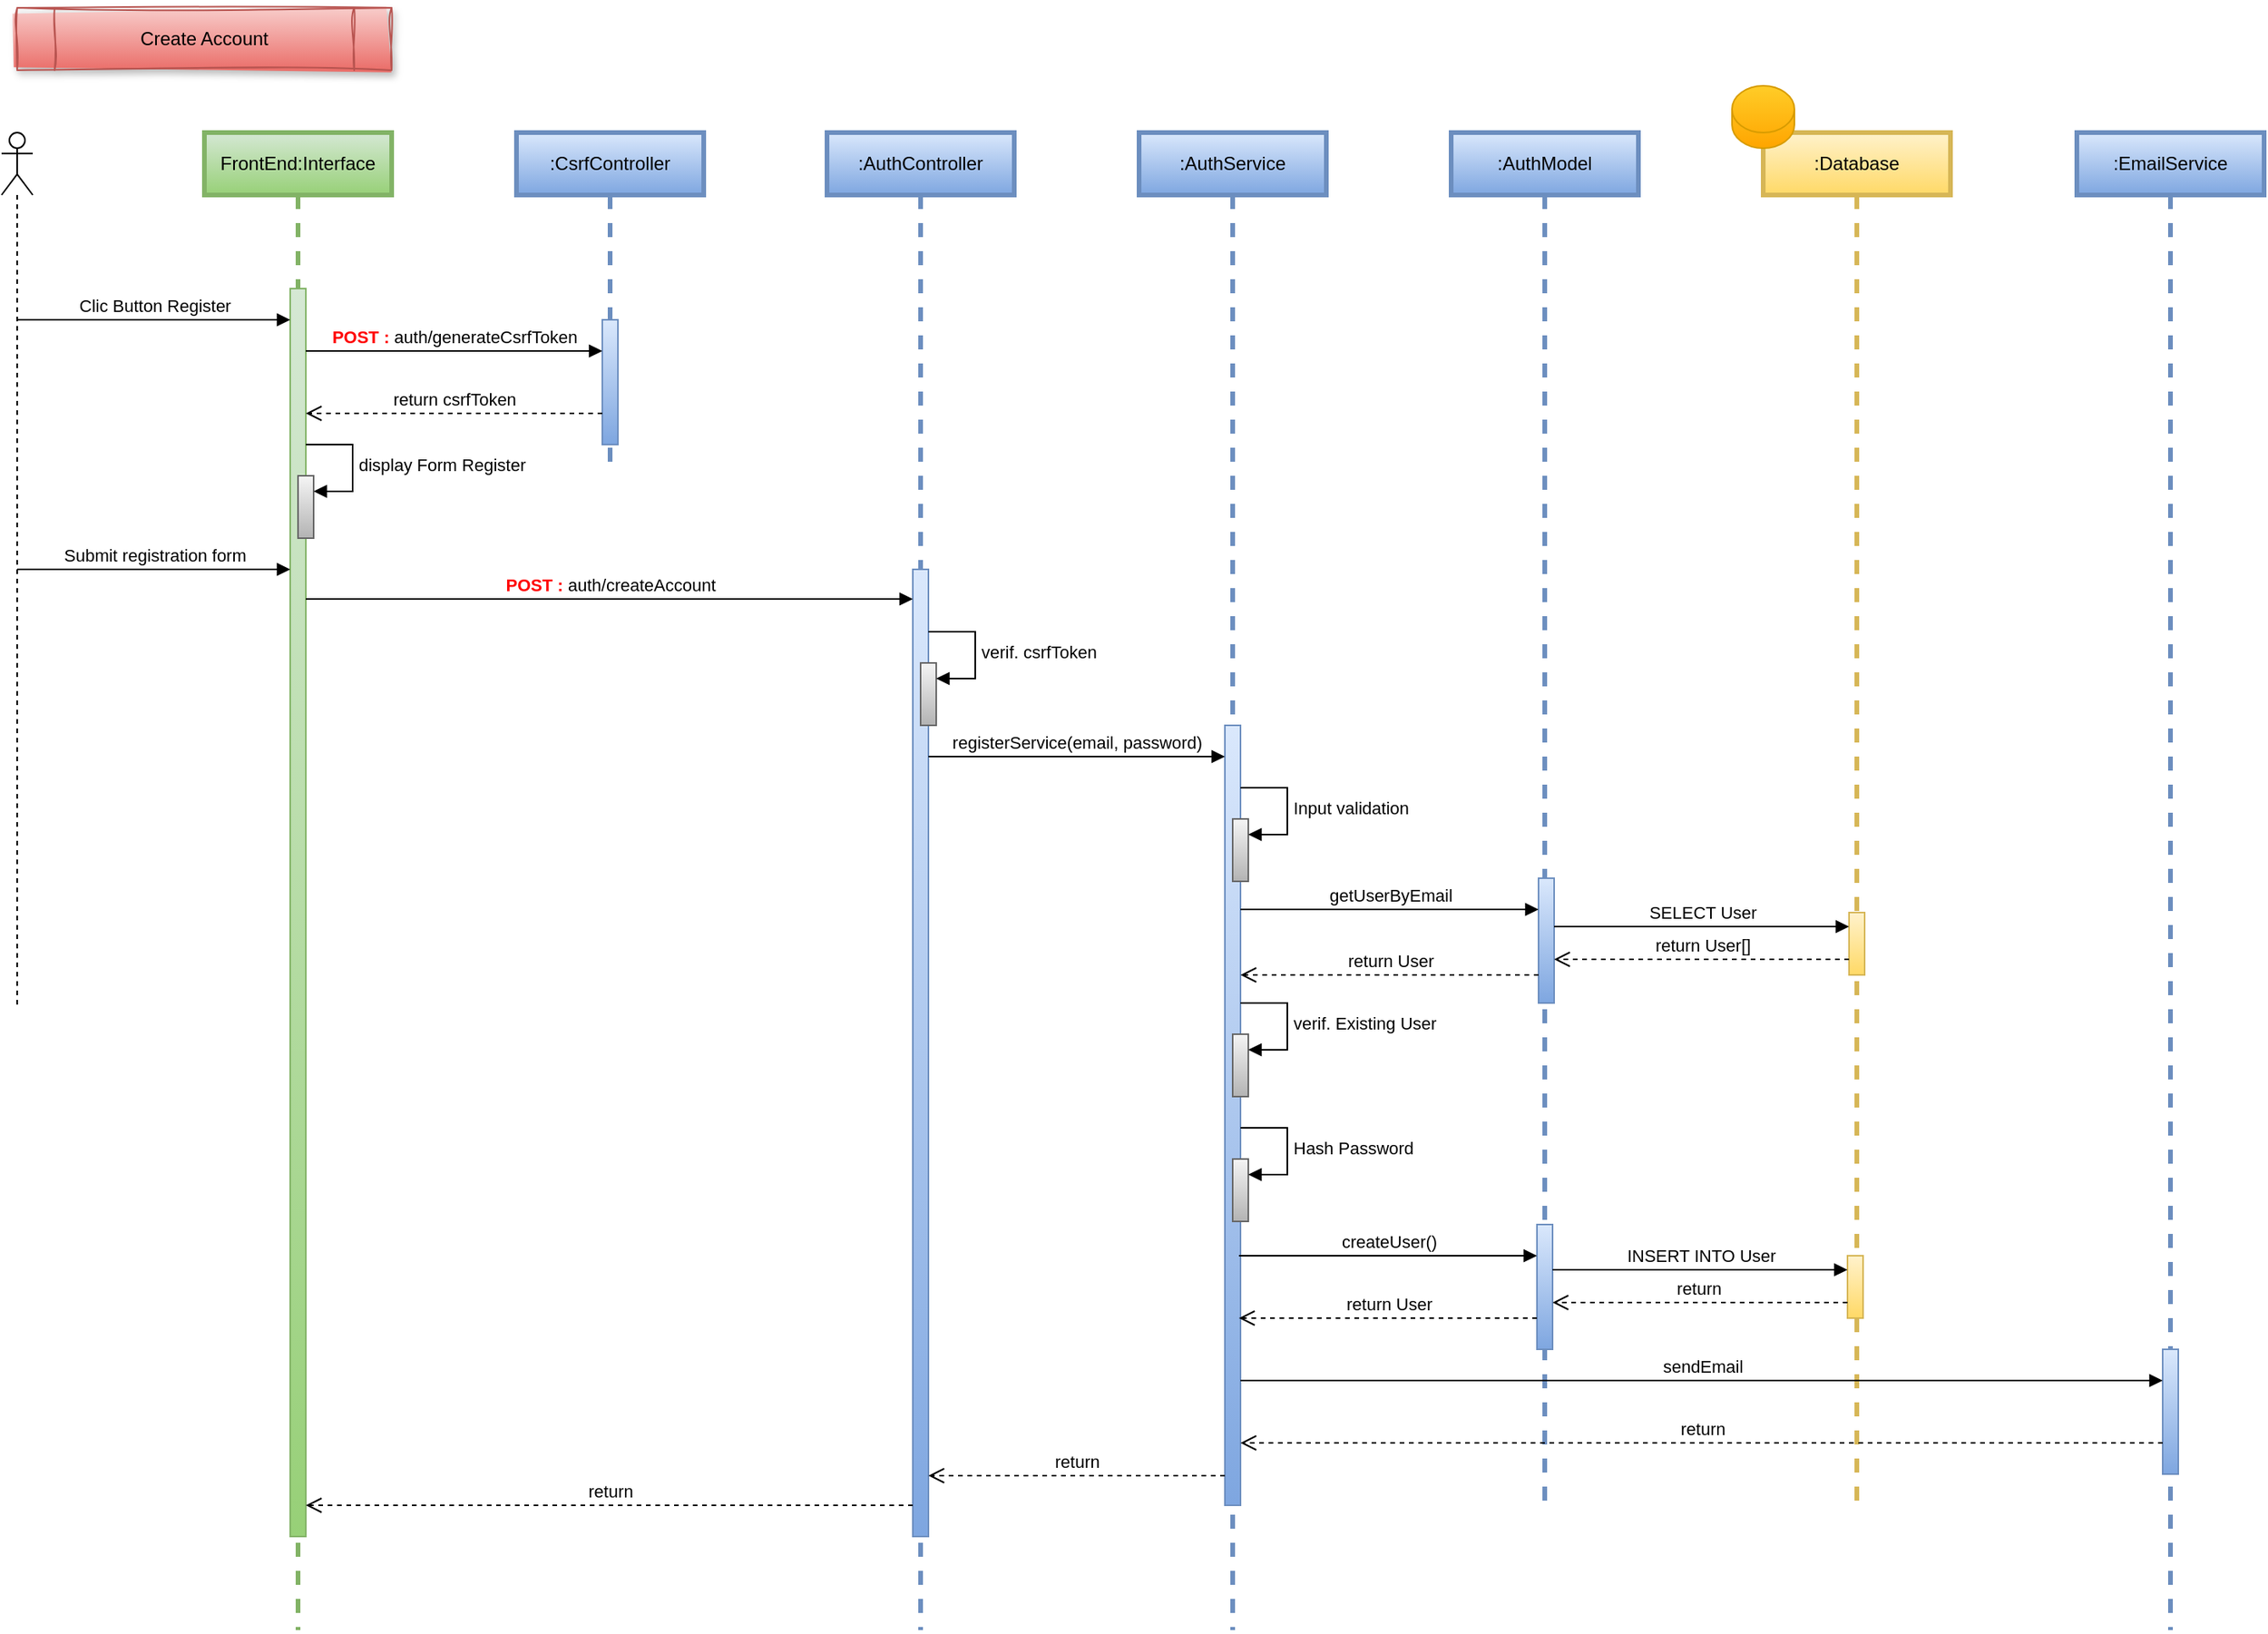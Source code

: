 <mxfile version="28.2.5">
  <diagram name="Page-1" id="9EMSqDa24869HwMEbP3A">
    <mxGraphModel dx="2037" dy="1073" grid="1" gridSize="10" guides="1" tooltips="1" connect="1" arrows="1" fold="1" page="1" pageScale="1" pageWidth="827" pageHeight="1169" math="0" shadow="0">
      <root>
        <mxCell id="0" />
        <mxCell id="1" parent="0" />
        <mxCell id="-erMYesji34OctEqvvJe-1" value="" style="shape=umlLifeline;perimeter=lifelinePerimeter;whiteSpace=wrap;html=1;container=1;dropTarget=0;collapsible=0;recursiveResize=0;outlineConnect=0;portConstraint=eastwest;newEdgeStyle={&quot;curved&quot;:0,&quot;rounded&quot;:0};participant=umlActor;" parent="1" vertex="1">
          <mxGeometry x="70" y="120" width="20" height="560" as="geometry" />
        </mxCell>
        <mxCell id="-erMYesji34OctEqvvJe-2" value="Create Account" style="shape=process;whiteSpace=wrap;html=1;backgroundOutline=1;fillColor=#f8cecc;strokeColor=#b85450;gradientColor=#ea6b66;shadow=1;sketch=1;curveFitting=1;jiggle=2;glass=0;rounded=0;" parent="1" vertex="1">
          <mxGeometry x="80" y="40" width="240" height="40" as="geometry" />
        </mxCell>
        <mxCell id="-erMYesji34OctEqvvJe-3" value="FrontEnd:Interface" style="shape=umlLifeline;perimeter=lifelinePerimeter;whiteSpace=wrap;html=1;container=1;dropTarget=0;collapsible=0;recursiveResize=0;outlineConnect=0;portConstraint=eastwest;newEdgeStyle={&quot;curved&quot;:0,&quot;rounded&quot;:0};fillColor=#d5e8d4;gradientColor=#97d077;strokeColor=#82b366;strokeWidth=3;" parent="1" vertex="1">
          <mxGeometry x="200" y="120" width="120" height="960" as="geometry" />
        </mxCell>
        <mxCell id="-erMYesji34OctEqvvJe-14" value="" style="html=1;points=[[0,0,0,0,5],[0,1,0,0,-5],[1,0,0,0,5],[1,1,0,0,-5]];perimeter=orthogonalPerimeter;outlineConnect=0;targetShapes=umlLifeline;portConstraint=eastwest;newEdgeStyle={&quot;curved&quot;:0,&quot;rounded&quot;:0};fillColor=#d5e8d4;gradientColor=#97d077;strokeColor=#82b366;" parent="-erMYesji34OctEqvvJe-3" vertex="1">
          <mxGeometry x="55" y="100" width="10" height="800" as="geometry" />
        </mxCell>
        <mxCell id="-erMYesji34OctEqvvJe-20" value="" style="html=1;points=[[0,0,0,0,5],[0,1,0,0,-5],[1,0,0,0,5],[1,1,0,0,-5]];perimeter=orthogonalPerimeter;outlineConnect=0;targetShapes=umlLifeline;portConstraint=eastwest;newEdgeStyle={&quot;curved&quot;:0,&quot;rounded&quot;:0};fillColor=#f5f5f5;gradientColor=#b3b3b3;strokeColor=#666666;" parent="-erMYesji34OctEqvvJe-3" vertex="1">
          <mxGeometry x="60" y="220" width="10" height="40" as="geometry" />
        </mxCell>
        <mxCell id="-erMYesji34OctEqvvJe-21" value="display Form Register" style="html=1;align=left;spacingLeft=2;endArrow=block;rounded=0;edgeStyle=orthogonalEdgeStyle;curved=0;rounded=0;" parent="-erMYesji34OctEqvvJe-3" target="-erMYesji34OctEqvvJe-20" edge="1">
          <mxGeometry relative="1" as="geometry">
            <mxPoint x="65" y="200" as="sourcePoint" />
            <Array as="points">
              <mxPoint x="95" y="230" />
            </Array>
          </mxGeometry>
        </mxCell>
        <mxCell id="-erMYesji34OctEqvvJe-4" value=":AuthController" style="shape=umlLifeline;perimeter=lifelinePerimeter;whiteSpace=wrap;html=1;container=1;dropTarget=0;collapsible=0;recursiveResize=0;outlineConnect=0;portConstraint=eastwest;newEdgeStyle={&quot;curved&quot;:0,&quot;rounded&quot;:0};strokeWidth=3;fillColor=#dae8fc;gradientColor=#7ea6e0;strokeColor=#6c8ebf;" parent="1" vertex="1">
          <mxGeometry x="599" y="120" width="120" height="960" as="geometry" />
        </mxCell>
        <mxCell id="-erMYesji34OctEqvvJe-23" value="" style="html=1;points=[[0,0,0,0,5],[0,1,0,0,-5],[1,0,0,0,5],[1,1,0,0,-5]];perimeter=orthogonalPerimeter;outlineConnect=0;targetShapes=umlLifeline;portConstraint=eastwest;newEdgeStyle={&quot;curved&quot;:0,&quot;rounded&quot;:0};fillColor=#dae8fc;gradientColor=#7ea6e0;strokeColor=#6c8ebf;" parent="-erMYesji34OctEqvvJe-4" vertex="1">
          <mxGeometry x="55" y="280" width="10" height="620" as="geometry" />
        </mxCell>
        <mxCell id="-erMYesji34OctEqvvJe-28" value="" style="html=1;points=[[0,0,0,0,5],[0,1,0,0,-5],[1,0,0,0,5],[1,1,0,0,-5]];perimeter=orthogonalPerimeter;outlineConnect=0;targetShapes=umlLifeline;portConstraint=eastwest;newEdgeStyle={&quot;curved&quot;:0,&quot;rounded&quot;:0};fillColor=#f5f5f5;gradientColor=#b3b3b3;strokeColor=#666666;" parent="-erMYesji34OctEqvvJe-4" vertex="1">
          <mxGeometry x="60" y="340" width="10" height="40" as="geometry" />
        </mxCell>
        <mxCell id="-erMYesji34OctEqvvJe-29" value="verif. csrfToken" style="html=1;align=left;spacingLeft=2;endArrow=block;rounded=0;edgeStyle=orthogonalEdgeStyle;curved=0;rounded=0;" parent="-erMYesji34OctEqvvJe-4" target="-erMYesji34OctEqvvJe-28" edge="1">
          <mxGeometry relative="1" as="geometry">
            <mxPoint x="65" y="320" as="sourcePoint" />
            <Array as="points">
              <mxPoint x="95" y="350" />
            </Array>
          </mxGeometry>
        </mxCell>
        <mxCell id="-erMYesji34OctEqvvJe-5" value=":AuthService" style="shape=umlLifeline;perimeter=lifelinePerimeter;whiteSpace=wrap;html=1;container=1;dropTarget=0;collapsible=0;recursiveResize=0;outlineConnect=0;portConstraint=eastwest;newEdgeStyle={&quot;curved&quot;:0,&quot;rounded&quot;:0};strokeWidth=3;fillColor=#dae8fc;gradientColor=#7ea6e0;strokeColor=#6c8ebf;" parent="1" vertex="1">
          <mxGeometry x="799" y="120" width="120" height="960" as="geometry" />
        </mxCell>
        <mxCell id="-erMYesji34OctEqvvJe-30" value="" style="html=1;points=[[0,0,0,0,5],[0,1,0,0,-5],[1,0,0,0,5],[1,1,0,0,-5]];perimeter=orthogonalPerimeter;outlineConnect=0;targetShapes=umlLifeline;portConstraint=eastwest;newEdgeStyle={&quot;curved&quot;:0,&quot;rounded&quot;:0};fillColor=#dae8fc;gradientColor=#7ea6e0;strokeColor=#6c8ebf;" parent="-erMYesji34OctEqvvJe-5" vertex="1">
          <mxGeometry x="55" y="380" width="10" height="500" as="geometry" />
        </mxCell>
        <mxCell id="-erMYesji34OctEqvvJe-36" value="" style="html=1;points=[[0,0,0,0,5],[0,1,0,0,-5],[1,0,0,0,5],[1,1,0,0,-5]];perimeter=orthogonalPerimeter;outlineConnect=0;targetShapes=umlLifeline;portConstraint=eastwest;newEdgeStyle={&quot;curved&quot;:0,&quot;rounded&quot;:0};fillColor=#f5f5f5;gradientColor=#b3b3b3;strokeColor=#666666;" parent="-erMYesji34OctEqvvJe-5" vertex="1">
          <mxGeometry x="60" y="578" width="10" height="40" as="geometry" />
        </mxCell>
        <mxCell id="-erMYesji34OctEqvvJe-37" value="verif. Existing User" style="html=1;align=left;spacingLeft=2;endArrow=block;rounded=0;edgeStyle=orthogonalEdgeStyle;curved=0;rounded=0;" parent="-erMYesji34OctEqvvJe-5" target="-erMYesji34OctEqvvJe-36" edge="1">
          <mxGeometry relative="1" as="geometry">
            <mxPoint x="65" y="558" as="sourcePoint" />
            <Array as="points">
              <mxPoint x="95" y="588" />
            </Array>
          </mxGeometry>
        </mxCell>
        <mxCell id="-erMYesji34OctEqvvJe-38" value="" style="html=1;points=[[0,0,0,0,5],[0,1,0,0,-5],[1,0,0,0,5],[1,1,0,0,-5]];perimeter=orthogonalPerimeter;outlineConnect=0;targetShapes=umlLifeline;portConstraint=eastwest;newEdgeStyle={&quot;curved&quot;:0,&quot;rounded&quot;:0};fillColor=#f5f5f5;gradientColor=#b3b3b3;strokeColor=#666666;" parent="-erMYesji34OctEqvvJe-5" vertex="1">
          <mxGeometry x="60" y="658" width="10" height="40" as="geometry" />
        </mxCell>
        <mxCell id="-erMYesji34OctEqvvJe-39" value="Hash Password" style="html=1;align=left;spacingLeft=2;endArrow=block;rounded=0;edgeStyle=orthogonalEdgeStyle;curved=0;rounded=0;" parent="-erMYesji34OctEqvvJe-5" target="-erMYesji34OctEqvvJe-38" edge="1">
          <mxGeometry relative="1" as="geometry">
            <mxPoint x="65" y="638" as="sourcePoint" />
            <Array as="points">
              <mxPoint x="95" y="668" />
            </Array>
          </mxGeometry>
        </mxCell>
        <mxCell id="-erMYesji34OctEqvvJe-42" value="" style="html=1;points=[[0,0,0,0,5],[0,1,0,0,-5],[1,0,0,0,5],[1,1,0,0,-5]];perimeter=orthogonalPerimeter;outlineConnect=0;targetShapes=umlLifeline;portConstraint=eastwest;newEdgeStyle={&quot;curved&quot;:0,&quot;rounded&quot;:0};fillColor=#f5f5f5;gradientColor=#b3b3b3;strokeColor=#666666;" parent="-erMYesji34OctEqvvJe-5" vertex="1">
          <mxGeometry x="60" y="440" width="10" height="40" as="geometry" />
        </mxCell>
        <mxCell id="-erMYesji34OctEqvvJe-43" value="Input validation" style="html=1;align=left;spacingLeft=2;endArrow=block;rounded=0;edgeStyle=orthogonalEdgeStyle;curved=0;rounded=0;" parent="-erMYesji34OctEqvvJe-5" target="-erMYesji34OctEqvvJe-42" edge="1">
          <mxGeometry relative="1" as="geometry">
            <mxPoint x="65" y="420" as="sourcePoint" />
            <Array as="points">
              <mxPoint x="95" y="450" />
            </Array>
          </mxGeometry>
        </mxCell>
        <mxCell id="-erMYesji34OctEqvvJe-6" value=":AuthModel" style="shape=umlLifeline;perimeter=lifelinePerimeter;whiteSpace=wrap;html=1;container=1;dropTarget=0;collapsible=0;recursiveResize=0;outlineConnect=0;portConstraint=eastwest;newEdgeStyle={&quot;curved&quot;:0,&quot;rounded&quot;:0};strokeWidth=3;fillColor=#dae8fc;gradientColor=#7ea6e0;strokeColor=#6c8ebf;" parent="1" vertex="1">
          <mxGeometry x="999" y="120" width="120" height="880" as="geometry" />
        </mxCell>
        <mxCell id="-erMYesji34OctEqvvJe-33" value="" style="html=1;points=[[0,0,0,0,5],[0,1,0,0,-5],[1,0,0,0,5],[1,1,0,0,-5]];perimeter=orthogonalPerimeter;outlineConnect=0;targetShapes=umlLifeline;portConstraint=eastwest;newEdgeStyle={&quot;curved&quot;:0,&quot;rounded&quot;:0};fillColor=#dae8fc;gradientColor=#7ea6e0;strokeColor=#6c8ebf;" parent="-erMYesji34OctEqvvJe-6" vertex="1">
          <mxGeometry x="56" y="478" width="10" height="80" as="geometry" />
        </mxCell>
        <mxCell id="-erMYesji34OctEqvvJe-44" value="" style="html=1;points=[[0,0,0,0,5],[0,1,0,0,-5],[1,0,0,0,5],[1,1,0,0,-5]];perimeter=orthogonalPerimeter;outlineConnect=0;targetShapes=umlLifeline;portConstraint=eastwest;newEdgeStyle={&quot;curved&quot;:0,&quot;rounded&quot;:0};fillColor=#dae8fc;gradientColor=#7ea6e0;strokeColor=#6c8ebf;" parent="-erMYesji34OctEqvvJe-6" vertex="1">
          <mxGeometry x="55" y="700" width="10" height="80" as="geometry" />
        </mxCell>
        <mxCell id="-erMYesji34OctEqvvJe-45" value="createUser()" style="html=1;verticalAlign=bottom;endArrow=block;curved=0;rounded=0;entryX=0;entryY=0;entryDx=0;entryDy=5;" parent="-erMYesji34OctEqvvJe-6" edge="1">
          <mxGeometry relative="1" as="geometry">
            <mxPoint x="-136.0" y="720" as="sourcePoint" />
            <mxPoint x="55" y="720" as="targetPoint" />
          </mxGeometry>
        </mxCell>
        <mxCell id="-erMYesji34OctEqvvJe-46" value="return User" style="html=1;verticalAlign=bottom;endArrow=open;dashed=1;endSize=8;curved=0;rounded=0;exitX=0;exitY=1;exitDx=0;exitDy=-5;" parent="-erMYesji34OctEqvvJe-6" edge="1">
          <mxGeometry relative="1" as="geometry">
            <mxPoint x="-136" y="760" as="targetPoint" />
            <mxPoint x="55" y="760" as="sourcePoint" />
          </mxGeometry>
        </mxCell>
        <mxCell id="-erMYesji34OctEqvvJe-7" value=":Database" style="shape=umlLifeline;perimeter=lifelinePerimeter;whiteSpace=wrap;html=1;container=1;dropTarget=0;collapsible=0;recursiveResize=0;outlineConnect=0;portConstraint=eastwest;newEdgeStyle={&quot;curved&quot;:0,&quot;rounded&quot;:0};strokeWidth=3;fillColor=#fff2cc;gradientColor=#ffd966;strokeColor=#d6b656;" parent="1" vertex="1">
          <mxGeometry x="1199" y="120" width="120" height="880" as="geometry" />
        </mxCell>
        <mxCell id="fQuVUcjvtSsfq1Hmc-oK-1" value="" style="html=1;points=[[0,0,0,0,5],[0,1,0,0,-5],[1,0,0,0,5],[1,1,0,0,-5]];perimeter=orthogonalPerimeter;outlineConnect=0;targetShapes=umlLifeline;portConstraint=eastwest;newEdgeStyle={&quot;curved&quot;:0,&quot;rounded&quot;:0};fillColor=#fff2cc;gradientColor=#ffd966;strokeColor=#d6b656;" vertex="1" parent="-erMYesji34OctEqvvJe-7">
          <mxGeometry x="55" y="500" width="10" height="40" as="geometry" />
        </mxCell>
        <mxCell id="fQuVUcjvtSsfq1Hmc-oK-4" value="" style="html=1;points=[[0,0,0,0,5],[0,1,0,0,-5],[1,0,0,0,5],[1,1,0,0,-5]];perimeter=orthogonalPerimeter;outlineConnect=0;targetShapes=umlLifeline;portConstraint=eastwest;newEdgeStyle={&quot;curved&quot;:0,&quot;rounded&quot;:0};fillColor=#fff2cc;gradientColor=#ffd966;strokeColor=#d6b656;" vertex="1" parent="-erMYesji34OctEqvvJe-7">
          <mxGeometry x="54" y="720" width="10" height="40" as="geometry" />
        </mxCell>
        <mxCell id="fQuVUcjvtSsfq1Hmc-oK-5" value="INSERT INTO User" style="html=1;verticalAlign=bottom;endArrow=block;curved=0;rounded=0;entryX=0;entryY=0;entryDx=0;entryDy=5;" edge="1" parent="-erMYesji34OctEqvvJe-7">
          <mxGeometry relative="1" as="geometry">
            <mxPoint x="-135" y="729" as="sourcePoint" />
            <mxPoint x="54" y="729" as="targetPoint" />
          </mxGeometry>
        </mxCell>
        <mxCell id="fQuVUcjvtSsfq1Hmc-oK-6" value="return&amp;nbsp;" style="html=1;verticalAlign=bottom;endArrow=open;dashed=1;endSize=8;curved=0;rounded=0;exitX=0;exitY=1;exitDx=0;exitDy=-5;" edge="1" parent="-erMYesji34OctEqvvJe-7">
          <mxGeometry relative="1" as="geometry">
            <mxPoint x="-135" y="750" as="targetPoint" />
            <mxPoint x="54" y="750" as="sourcePoint" />
          </mxGeometry>
        </mxCell>
        <mxCell id="-erMYesji34OctEqvvJe-8" value="" style="shape=cylinder3;whiteSpace=wrap;html=1;boundedLbl=1;backgroundOutline=1;size=15;fillColor=#ffcd28;gradientColor=#ffa500;strokeColor=#d79b00;" parent="1" vertex="1">
          <mxGeometry x="1179" y="90" width="40" height="40" as="geometry" />
        </mxCell>
        <mxCell id="-erMYesji34OctEqvvJe-9" value=":CsrfController" style="shape=umlLifeline;perimeter=lifelinePerimeter;whiteSpace=wrap;html=1;container=1;dropTarget=0;collapsible=0;recursiveResize=0;outlineConnect=0;portConstraint=eastwest;newEdgeStyle={&quot;curved&quot;:0,&quot;rounded&quot;:0};strokeWidth=3;fillColor=#dae8fc;gradientColor=#7ea6e0;strokeColor=#6c8ebf;" parent="1" vertex="1">
          <mxGeometry x="400" y="120" width="120" height="220" as="geometry" />
        </mxCell>
        <mxCell id="-erMYesji34OctEqvvJe-15" value="" style="html=1;points=[[0,0,0,0,5],[0,1,0,0,-5],[1,0,0,0,5],[1,1,0,0,-5]];perimeter=orthogonalPerimeter;outlineConnect=0;targetShapes=umlLifeline;portConstraint=eastwest;newEdgeStyle={&quot;curved&quot;:0,&quot;rounded&quot;:0};fillColor=#dae8fc;gradientColor=#7ea6e0;strokeColor=#6c8ebf;" parent="-erMYesji34OctEqvvJe-9" vertex="1">
          <mxGeometry x="55" y="120" width="10" height="80" as="geometry" />
        </mxCell>
        <mxCell id="-erMYesji34OctEqvvJe-11" value="Clic Button Register" style="html=1;verticalAlign=bottom;endArrow=block;curved=0;rounded=0;" parent="1" target="-erMYesji34OctEqvvJe-14" edge="1">
          <mxGeometry width="80" relative="1" as="geometry">
            <mxPoint x="79.5" y="240" as="sourcePoint" />
            <mxPoint x="258.5" y="240" as="targetPoint" />
          </mxGeometry>
        </mxCell>
        <mxCell id="-erMYesji34OctEqvvJe-16" value="&lt;b&gt;&lt;font style=&quot;color: light-dark(rgb(255, 0, 0), rgb(237, 237, 237));&quot;&gt;POST :&lt;/font&gt;&lt;/b&gt; auth/generateCsrfToken" style="html=1;verticalAlign=bottom;endArrow=block;curved=0;rounded=0;entryX=0;entryY=0;entryDx=0;entryDy=5;" parent="1" edge="1">
          <mxGeometry relative="1" as="geometry">
            <mxPoint x="265" y="260.0" as="sourcePoint" />
            <mxPoint x="455.0" y="260.0" as="targetPoint" />
          </mxGeometry>
        </mxCell>
        <mxCell id="-erMYesji34OctEqvvJe-17" value="return csrfToken" style="html=1;verticalAlign=bottom;endArrow=open;dashed=1;endSize=8;curved=0;rounded=0;exitX=0;exitY=1;exitDx=0;exitDy=-5;" parent="1" edge="1">
          <mxGeometry relative="1" as="geometry">
            <mxPoint x="265" y="300" as="targetPoint" />
            <mxPoint x="455" y="300" as="sourcePoint" />
          </mxGeometry>
        </mxCell>
        <mxCell id="-erMYesji34OctEqvvJe-22" value="Submit registration form" style="html=1;verticalAlign=bottom;endArrow=block;curved=0;rounded=0;" parent="1" source="-erMYesji34OctEqvvJe-1" target="-erMYesji34OctEqvvJe-14" edge="1">
          <mxGeometry width="80" relative="1" as="geometry">
            <mxPoint x="150" y="490" as="sourcePoint" />
            <mxPoint x="325.5" y="490" as="targetPoint" />
          </mxGeometry>
        </mxCell>
        <mxCell id="-erMYesji34OctEqvvJe-24" value="&lt;b&gt;&lt;font style=&quot;color: light-dark(rgb(255, 0, 0), rgb(237, 237, 237));&quot;&gt;POST :&lt;/font&gt;&lt;/b&gt; auth/createAccount" style="html=1;verticalAlign=bottom;endArrow=block;curved=0;rounded=0;entryX=0;entryY=0;entryDx=0;entryDy=5;" parent="1" edge="1">
          <mxGeometry relative="1" as="geometry">
            <mxPoint x="265" y="419" as="sourcePoint" />
            <mxPoint x="654.0" y="419" as="targetPoint" />
          </mxGeometry>
        </mxCell>
        <mxCell id="-erMYesji34OctEqvvJe-25" value="return" style="html=1;verticalAlign=bottom;endArrow=open;dashed=1;endSize=8;curved=0;rounded=0;exitX=0;exitY=1;exitDx=0;exitDy=-5;" parent="1" edge="1">
          <mxGeometry relative="1" as="geometry">
            <mxPoint x="265" y="1000" as="targetPoint" />
            <mxPoint x="654" y="1000" as="sourcePoint" />
          </mxGeometry>
        </mxCell>
        <mxCell id="-erMYesji34OctEqvvJe-31" value="registerService(email, password)" style="html=1;verticalAlign=bottom;endArrow=block;curved=0;rounded=0;entryX=0;entryY=0;entryDx=0;entryDy=5;" parent="1" edge="1">
          <mxGeometry relative="1" as="geometry">
            <mxPoint x="664" y="520" as="sourcePoint" />
            <mxPoint x="854" y="520" as="targetPoint" />
          </mxGeometry>
        </mxCell>
        <mxCell id="-erMYesji34OctEqvvJe-32" value="return" style="html=1;verticalAlign=bottom;endArrow=open;dashed=1;endSize=8;curved=0;rounded=0;exitX=0;exitY=1;exitDx=0;exitDy=-5;" parent="1" edge="1">
          <mxGeometry relative="1" as="geometry">
            <mxPoint x="664" y="981.0" as="targetPoint" />
            <mxPoint x="854" y="981.0" as="sourcePoint" />
          </mxGeometry>
        </mxCell>
        <mxCell id="-erMYesji34OctEqvvJe-34" value="getUserByEmail" style="html=1;verticalAlign=bottom;endArrow=block;curved=0;rounded=0;entryX=0;entryY=0;entryDx=0;entryDy=5;" parent="1" edge="1">
          <mxGeometry relative="1" as="geometry">
            <mxPoint x="864.0" y="618" as="sourcePoint" />
            <mxPoint x="1055" y="618" as="targetPoint" />
          </mxGeometry>
        </mxCell>
        <mxCell id="-erMYesji34OctEqvvJe-35" value="return User" style="html=1;verticalAlign=bottom;endArrow=open;dashed=1;endSize=8;curved=0;rounded=0;exitX=0;exitY=1;exitDx=0;exitDy=-5;" parent="1" edge="1">
          <mxGeometry relative="1" as="geometry">
            <mxPoint x="864" y="660" as="targetPoint" />
            <mxPoint x="1055" y="660" as="sourcePoint" />
          </mxGeometry>
        </mxCell>
        <mxCell id="fQuVUcjvtSsfq1Hmc-oK-2" value="SELECT User" style="html=1;verticalAlign=bottom;endArrow=block;curved=0;rounded=0;entryX=0;entryY=0;entryDx=0;entryDy=5;" edge="1" parent="1">
          <mxGeometry relative="1" as="geometry">
            <mxPoint x="1065" y="629" as="sourcePoint" />
            <mxPoint x="1254" y="629" as="targetPoint" />
          </mxGeometry>
        </mxCell>
        <mxCell id="fQuVUcjvtSsfq1Hmc-oK-3" value="return User[]" style="html=1;verticalAlign=bottom;endArrow=open;dashed=1;endSize=8;curved=0;rounded=0;exitX=0;exitY=1;exitDx=0;exitDy=-5;" edge="1" parent="1">
          <mxGeometry relative="1" as="geometry">
            <mxPoint x="1065" y="650" as="targetPoint" />
            <mxPoint x="1254" y="650" as="sourcePoint" />
          </mxGeometry>
        </mxCell>
        <mxCell id="fQuVUcjvtSsfq1Hmc-oK-7" value=":EmailService" style="shape=umlLifeline;perimeter=lifelinePerimeter;whiteSpace=wrap;html=1;container=1;dropTarget=0;collapsible=0;recursiveResize=0;outlineConnect=0;portConstraint=eastwest;newEdgeStyle={&quot;curved&quot;:0,&quot;rounded&quot;:0};strokeWidth=3;fillColor=#dae8fc;gradientColor=#7ea6e0;strokeColor=#6c8ebf;" vertex="1" parent="1">
          <mxGeometry x="1400" y="120" width="120" height="960" as="geometry" />
        </mxCell>
        <mxCell id="fQuVUcjvtSsfq1Hmc-oK-15" value="" style="html=1;points=[[0,0,0,0,5],[0,1,0,0,-5],[1,0,0,0,5],[1,1,0,0,-5]];perimeter=orthogonalPerimeter;outlineConnect=0;targetShapes=umlLifeline;portConstraint=eastwest;newEdgeStyle={&quot;curved&quot;:0,&quot;rounded&quot;:0};fillColor=#dae8fc;gradientColor=#7ea6e0;strokeColor=#6c8ebf;" vertex="1" parent="fQuVUcjvtSsfq1Hmc-oK-7">
          <mxGeometry x="55" y="780" width="10" height="80" as="geometry" />
        </mxCell>
        <mxCell id="fQuVUcjvtSsfq1Hmc-oK-16" value="sendEmail" style="html=1;verticalAlign=bottom;endArrow=block;curved=0;rounded=0;entryX=0;entryY=0;entryDx=0;entryDy=5;" edge="1" parent="1">
          <mxGeometry relative="1" as="geometry">
            <mxPoint x="864.0" y="920" as="sourcePoint" />
            <mxPoint x="1455" y="920" as="targetPoint" />
          </mxGeometry>
        </mxCell>
        <mxCell id="fQuVUcjvtSsfq1Hmc-oK-17" value="return" style="html=1;verticalAlign=bottom;endArrow=open;dashed=1;endSize=8;curved=0;rounded=0;exitX=0;exitY=1;exitDx=0;exitDy=-5;" edge="1" parent="1">
          <mxGeometry relative="1" as="geometry">
            <mxPoint x="864.0" y="960" as="targetPoint" />
            <mxPoint x="1455" y="960" as="sourcePoint" />
          </mxGeometry>
        </mxCell>
      </root>
    </mxGraphModel>
  </diagram>
</mxfile>
